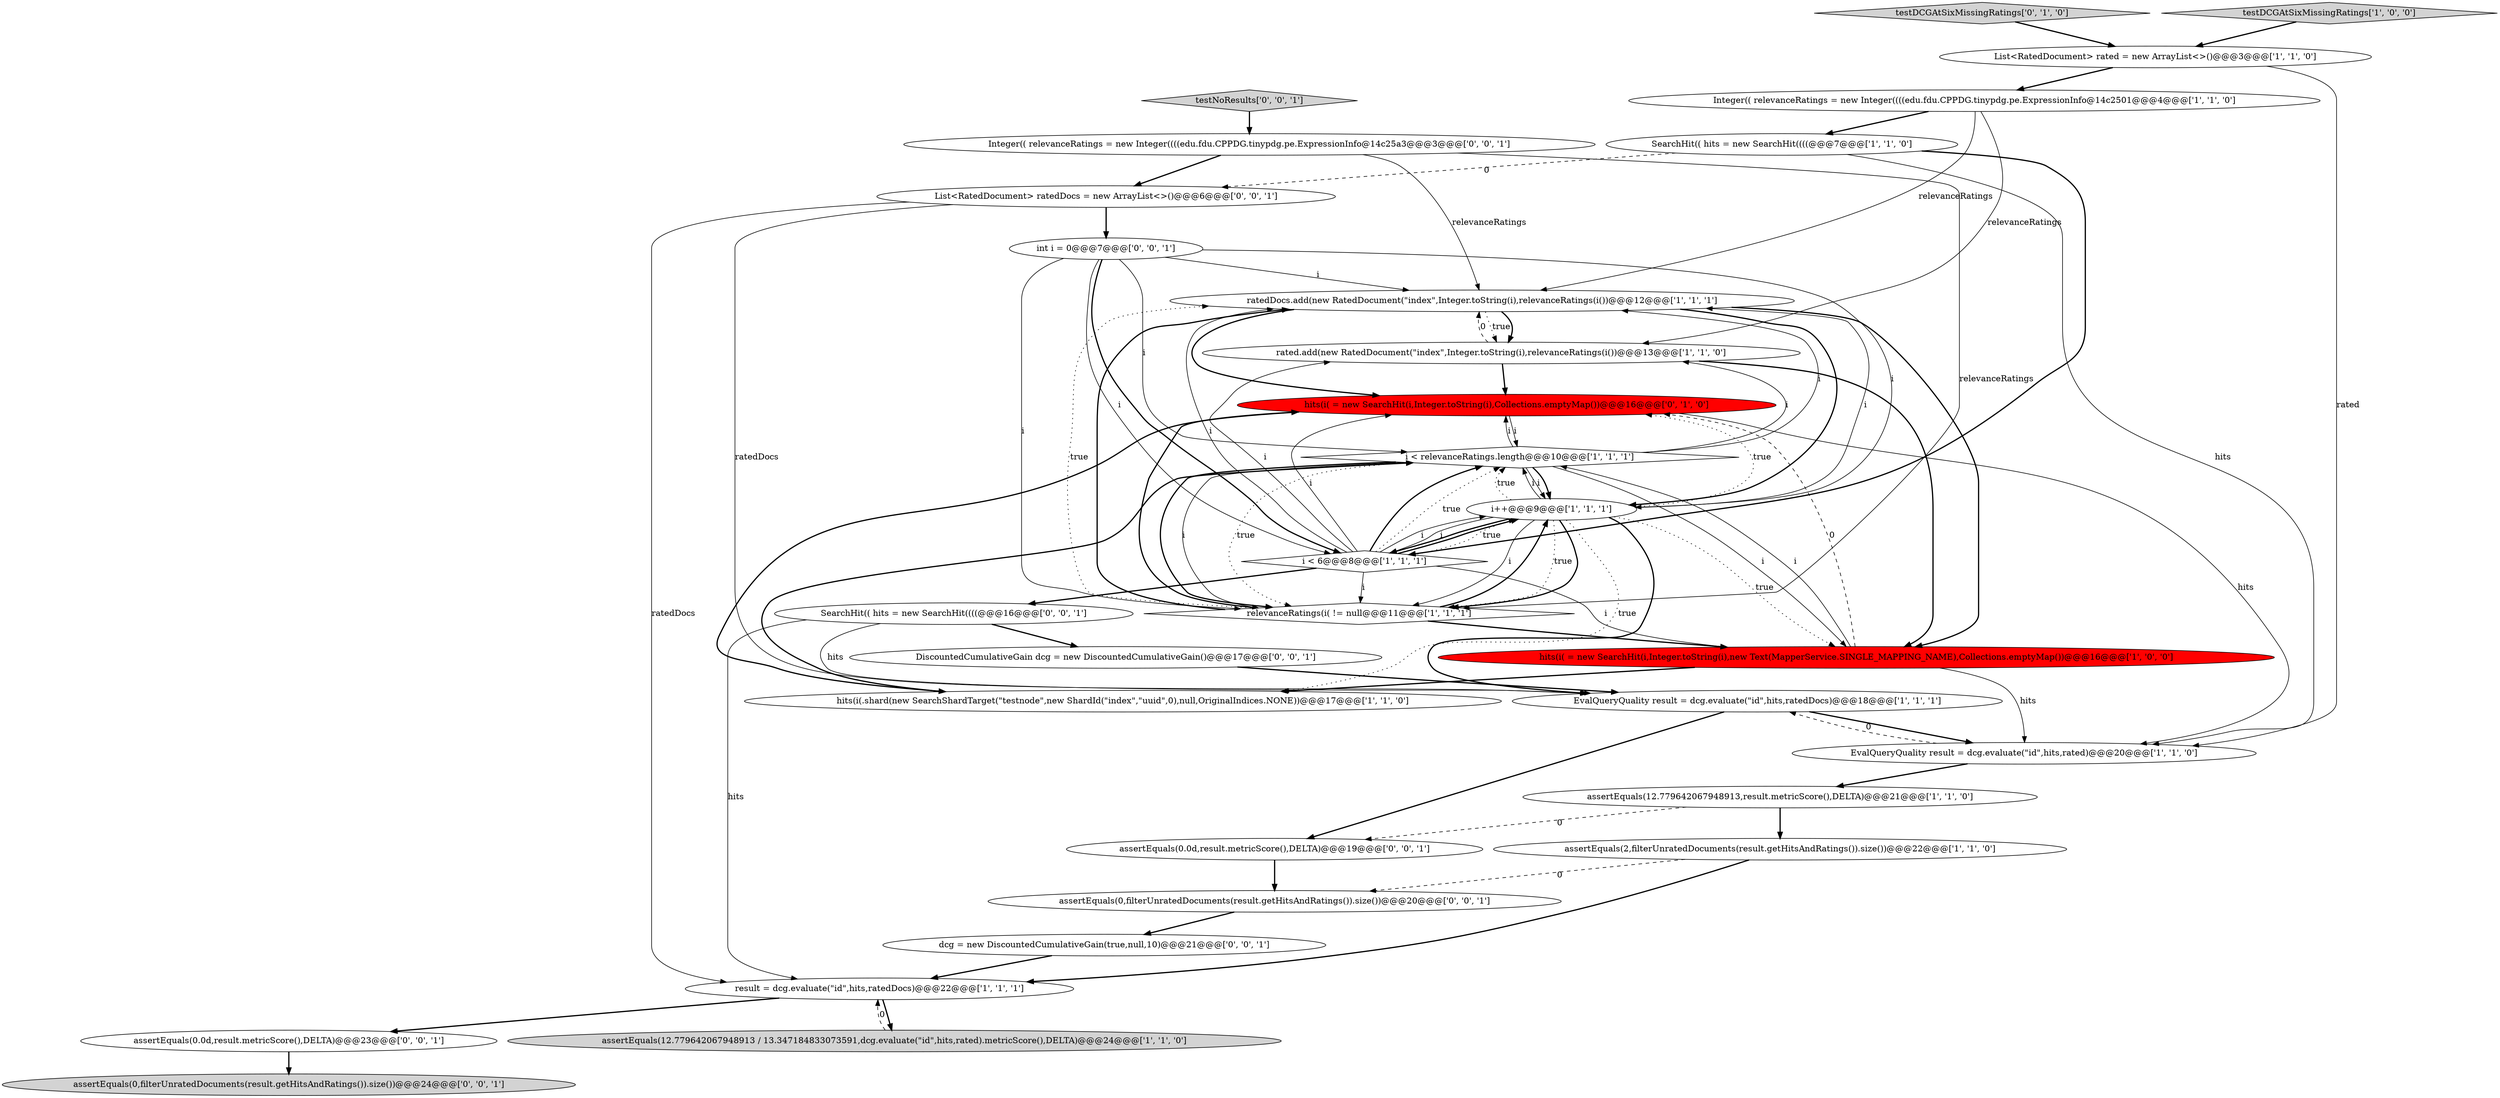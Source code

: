 digraph {
3 [style = filled, label = "result = dcg.evaluate(\"id\",hits,ratedDocs)@@@22@@@['1', '1', '1']", fillcolor = white, shape = ellipse image = "AAA0AAABBB1BBB"];
24 [style = filled, label = "assertEquals(0.0d,result.metricScore(),DELTA)@@@23@@@['0', '0', '1']", fillcolor = white, shape = ellipse image = "AAA0AAABBB3BBB"];
29 [style = filled, label = "int i = 0@@@7@@@['0', '0', '1']", fillcolor = white, shape = ellipse image = "AAA0AAABBB3BBB"];
21 [style = filled, label = "assertEquals(0,filterUnratedDocuments(result.getHitsAndRatings()).size())@@@20@@@['0', '0', '1']", fillcolor = white, shape = ellipse image = "AAA0AAABBB3BBB"];
19 [style = filled, label = "testDCGAtSixMissingRatings['0', '1', '0']", fillcolor = lightgray, shape = diamond image = "AAA0AAABBB2BBB"];
9 [style = filled, label = "List<RatedDocument> rated = new ArrayList<>()@@@3@@@['1', '1', '0']", fillcolor = white, shape = ellipse image = "AAA0AAABBB1BBB"];
10 [style = filled, label = "Integer(( relevanceRatings = new Integer((((edu.fdu.CPPDG.tinypdg.pe.ExpressionInfo@14c2501@@@4@@@['1', '1', '0']", fillcolor = white, shape = ellipse image = "AAA0AAABBB1BBB"];
26 [style = filled, label = "assertEquals(0,filterUnratedDocuments(result.getHitsAndRatings()).size())@@@24@@@['0', '0', '1']", fillcolor = lightgray, shape = ellipse image = "AAA0AAABBB3BBB"];
15 [style = filled, label = "ratedDocs.add(new RatedDocument(\"index\",Integer.toString(i),relevanceRatings(i())@@@12@@@['1', '1', '1']", fillcolor = white, shape = ellipse image = "AAA0AAABBB1BBB"];
0 [style = filled, label = "EvalQueryQuality result = dcg.evaluate(\"id\",hits,rated)@@@20@@@['1', '1', '0']", fillcolor = white, shape = ellipse image = "AAA0AAABBB1BBB"];
8 [style = filled, label = "i < relevanceRatings.length@@@10@@@['1', '1', '1']", fillcolor = white, shape = diamond image = "AAA0AAABBB1BBB"];
2 [style = filled, label = "rated.add(new RatedDocument(\"index\",Integer.toString(i),relevanceRatings(i())@@@13@@@['1', '1', '0']", fillcolor = white, shape = ellipse image = "AAA0AAABBB1BBB"];
5 [style = filled, label = "i < 6@@@8@@@['1', '1', '1']", fillcolor = white, shape = diamond image = "AAA0AAABBB1BBB"];
13 [style = filled, label = "assertEquals(12.779642067948913,result.metricScore(),DELTA)@@@21@@@['1', '1', '0']", fillcolor = white, shape = ellipse image = "AAA0AAABBB1BBB"];
23 [style = filled, label = "testNoResults['0', '0', '1']", fillcolor = lightgray, shape = diamond image = "AAA0AAABBB3BBB"];
11 [style = filled, label = "hits(i( = new SearchHit(i,Integer.toString(i),new Text(MapperService.SINGLE_MAPPING_NAME),Collections.emptyMap())@@@16@@@['1', '0', '0']", fillcolor = red, shape = ellipse image = "AAA1AAABBB1BBB"];
6 [style = filled, label = "relevanceRatings(i( != null@@@11@@@['1', '1', '1']", fillcolor = white, shape = diamond image = "AAA0AAABBB1BBB"];
27 [style = filled, label = "SearchHit(( hits = new SearchHit((((@@@16@@@['0', '0', '1']", fillcolor = white, shape = ellipse image = "AAA0AAABBB3BBB"];
14 [style = filled, label = "testDCGAtSixMissingRatings['1', '0', '0']", fillcolor = lightgray, shape = diamond image = "AAA0AAABBB1BBB"];
1 [style = filled, label = "assertEquals(12.779642067948913 / 13.347184833073591,dcg.evaluate(\"id\",hits,rated).metricScore(),DELTA)@@@24@@@['1', '1', '0']", fillcolor = lightgray, shape = ellipse image = "AAA0AAABBB1BBB"];
7 [style = filled, label = "i++@@@9@@@['1', '1', '1']", fillcolor = white, shape = ellipse image = "AAA0AAABBB1BBB"];
17 [style = filled, label = "assertEquals(2,filterUnratedDocuments(result.getHitsAndRatings()).size())@@@22@@@['1', '1', '0']", fillcolor = white, shape = ellipse image = "AAA0AAABBB1BBB"];
20 [style = filled, label = "Integer(( relevanceRatings = new Integer((((edu.fdu.CPPDG.tinypdg.pe.ExpressionInfo@14c25a3@@@3@@@['0', '0', '1']", fillcolor = white, shape = ellipse image = "AAA0AAABBB3BBB"];
22 [style = filled, label = "dcg = new DiscountedCumulativeGain(true,null,10)@@@21@@@['0', '0', '1']", fillcolor = white, shape = ellipse image = "AAA0AAABBB3BBB"];
4 [style = filled, label = "SearchHit(( hits = new SearchHit((((@@@7@@@['1', '1', '0']", fillcolor = white, shape = ellipse image = "AAA0AAABBB1BBB"];
16 [style = filled, label = "EvalQueryQuality result = dcg.evaluate(\"id\",hits,ratedDocs)@@@18@@@['1', '1', '1']", fillcolor = white, shape = ellipse image = "AAA0AAABBB1BBB"];
28 [style = filled, label = "assertEquals(0.0d,result.metricScore(),DELTA)@@@19@@@['0', '0', '1']", fillcolor = white, shape = ellipse image = "AAA0AAABBB3BBB"];
25 [style = filled, label = "List<RatedDocument> ratedDocs = new ArrayList<>()@@@6@@@['0', '0', '1']", fillcolor = white, shape = ellipse image = "AAA0AAABBB3BBB"];
30 [style = filled, label = "DiscountedCumulativeGain dcg = new DiscountedCumulativeGain()@@@17@@@['0', '0', '1']", fillcolor = white, shape = ellipse image = "AAA0AAABBB3BBB"];
18 [style = filled, label = "hits(i( = new SearchHit(i,Integer.toString(i),Collections.emptyMap())@@@16@@@['0', '1', '0']", fillcolor = red, shape = ellipse image = "AAA1AAABBB2BBB"];
12 [style = filled, label = "hits(i(.shard(new SearchShardTarget(\"testnode\",new ShardId(\"index\",\"uuid\",0),null,OriginalIndices.NONE))@@@17@@@['1', '1', '0']", fillcolor = white, shape = ellipse image = "AAA0AAABBB1BBB"];
4->0 [style = solid, label="hits"];
16->0 [style = bold, label=""];
29->5 [style = bold, label=""];
27->16 [style = solid, label="hits"];
0->13 [style = bold, label=""];
3->24 [style = bold, label=""];
8->15 [style = solid, label="i"];
0->16 [style = dashed, label="0"];
29->5 [style = solid, label="i"];
8->6 [style = bold, label=""];
7->15 [style = solid, label="i"];
29->7 [style = solid, label="i"];
9->10 [style = bold, label=""];
25->29 [style = bold, label=""];
4->25 [style = dashed, label="0"];
13->17 [style = bold, label=""];
28->21 [style = bold, label=""];
15->11 [style = bold, label=""];
19->9 [style = bold, label=""];
6->11 [style = bold, label=""];
7->16 [style = bold, label=""];
14->9 [style = bold, label=""];
7->6 [style = solid, label="i"];
8->6 [style = solid, label="i"];
8->2 [style = solid, label="i"];
6->15 [style = dotted, label="true"];
8->11 [style = solid, label="i"];
7->6 [style = dotted, label="true"];
15->2 [style = dotted, label="true"];
27->30 [style = bold, label=""];
25->16 [style = solid, label="ratedDocs"];
18->12 [style = bold, label=""];
2->18 [style = bold, label=""];
11->12 [style = bold, label=""];
29->8 [style = solid, label="i"];
5->11 [style = solid, label="i"];
20->25 [style = bold, label=""];
7->12 [style = dotted, label="true"];
2->15 [style = dashed, label="0"];
13->28 [style = dashed, label="0"];
7->5 [style = bold, label=""];
10->2 [style = solid, label="relevanceRatings"];
21->22 [style = bold, label=""];
5->7 [style = dotted, label="true"];
11->18 [style = dashed, label="0"];
11->8 [style = solid, label="i"];
27->3 [style = solid, label="hits"];
7->6 [style = bold, label=""];
9->0 [style = solid, label="rated"];
5->7 [style = bold, label=""];
5->8 [style = dotted, label="true"];
6->7 [style = bold, label=""];
7->8 [style = dotted, label="true"];
8->7 [style = solid, label="i"];
18->8 [style = solid, label="i"];
23->20 [style = bold, label=""];
3->1 [style = bold, label=""];
6->18 [style = bold, label=""];
5->2 [style = solid, label="i"];
5->7 [style = solid, label="i"];
25->3 [style = solid, label="ratedDocs"];
6->15 [style = bold, label=""];
7->5 [style = solid, label="i"];
24->26 [style = bold, label=""];
8->6 [style = dotted, label="true"];
7->11 [style = dotted, label="true"];
12->8 [style = bold, label=""];
5->18 [style = solid, label="i"];
29->15 [style = solid, label="i"];
17->3 [style = bold, label=""];
7->18 [style = dotted, label="true"];
10->15 [style = solid, label="relevanceRatings"];
7->8 [style = solid, label="i"];
4->5 [style = bold, label=""];
2->11 [style = bold, label=""];
5->8 [style = bold, label=""];
15->2 [style = bold, label=""];
1->3 [style = dashed, label="0"];
15->7 [style = bold, label=""];
8->18 [style = solid, label="i"];
11->0 [style = solid, label="hits"];
17->21 [style = dashed, label="0"];
15->18 [style = bold, label=""];
20->6 [style = solid, label="relevanceRatings"];
8->7 [style = bold, label=""];
20->15 [style = solid, label="relevanceRatings"];
29->6 [style = solid, label="i"];
22->3 [style = bold, label=""];
16->28 [style = bold, label=""];
5->15 [style = solid, label="i"];
18->0 [style = solid, label="hits"];
10->4 [style = bold, label=""];
5->27 [style = bold, label=""];
30->16 [style = bold, label=""];
5->6 [style = solid, label="i"];
}
